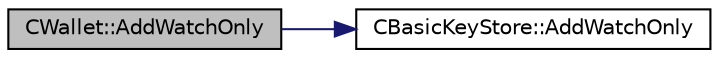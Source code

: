 digraph "CWallet::AddWatchOnly"
{
  edge [fontname="Helvetica",fontsize="10",labelfontname="Helvetica",labelfontsize="10"];
  node [fontname="Helvetica",fontsize="10",shape=record];
  rankdir="LR";
  Node104 [label="CWallet::AddWatchOnly",height=0.2,width=0.4,color="black", fillcolor="grey75", style="filled", fontcolor="black"];
  Node104 -> Node105 [color="midnightblue",fontsize="10",style="solid",fontname="Helvetica"];
  Node105 [label="CBasicKeyStore::AddWatchOnly",height=0.2,width=0.4,color="black", fillcolor="white", style="filled",URL="$class_c_basic_key_store.html#a2417d0ae4e654c88cf47a1ba5f71b5a3",tooltip="Support for Watch-only addresses. "];
}
